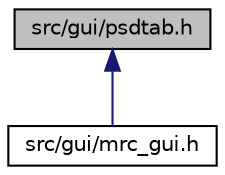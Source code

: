 digraph "src/gui/psdtab.h"
{
 // LATEX_PDF_SIZE
  edge [fontname="Helvetica",fontsize="10",labelfontname="Helvetica",labelfontsize="10"];
  node [fontname="Helvetica",fontsize="10",shape=record];
  Node1 [label="src/gui/psdtab.h",height=0.2,width=0.4,color="black", fillcolor="grey75", style="filled", fontcolor="black",tooltip="display tab for power spectral density"];
  Node1 -> Node2 [dir="back",color="midnightblue",fontsize="10",style="solid",fontname="Helvetica"];
  Node2 [label="src/gui/mrc_gui.h",height=0.2,width=0.4,color="black", fillcolor="white", style="filled",URL="$mrc__gui_8h.html",tooltip="app for display mrc"];
}

